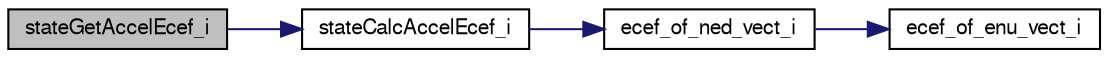 digraph "stateGetAccelEcef_i"
{
  edge [fontname="FreeSans",fontsize="10",labelfontname="FreeSans",labelfontsize="10"];
  node [fontname="FreeSans",fontsize="10",shape=record];
  rankdir="LR";
  Node1 [label="stateGetAccelEcef_i",height=0.2,width=0.4,color="black", fillcolor="grey75", style="filled", fontcolor="black"];
  Node1 -> Node2 [color="midnightblue",fontsize="10",style="solid",fontname="FreeSans"];
  Node2 [label="stateCalcAccelEcef_i",height=0.2,width=0.4,color="black", fillcolor="white", style="filled",URL="$group__state__acceleration.html#ga539c730e2fbf144e23135c782a6f110c"];
  Node2 -> Node3 [color="midnightblue",fontsize="10",style="solid",fontname="FreeSans"];
  Node3 [label="ecef_of_ned_vect_i",height=0.2,width=0.4,color="black", fillcolor="white", style="filled",URL="$group__math__geodetic__int.html#gab146002b10face50bd92576ce4882f1d",tooltip="Rotate a vector from NED to ECEF. "];
  Node3 -> Node4 [color="midnightblue",fontsize="10",style="solid",fontname="FreeSans"];
  Node4 [label="ecef_of_enu_vect_i",height=0.2,width=0.4,color="black", fillcolor="white", style="filled",URL="$group__math__geodetic__int.html#gaabe6e63048c95afdffdd4a581dc5f2b8",tooltip="Rotate a vector from ENU to ECEF. "];
}
